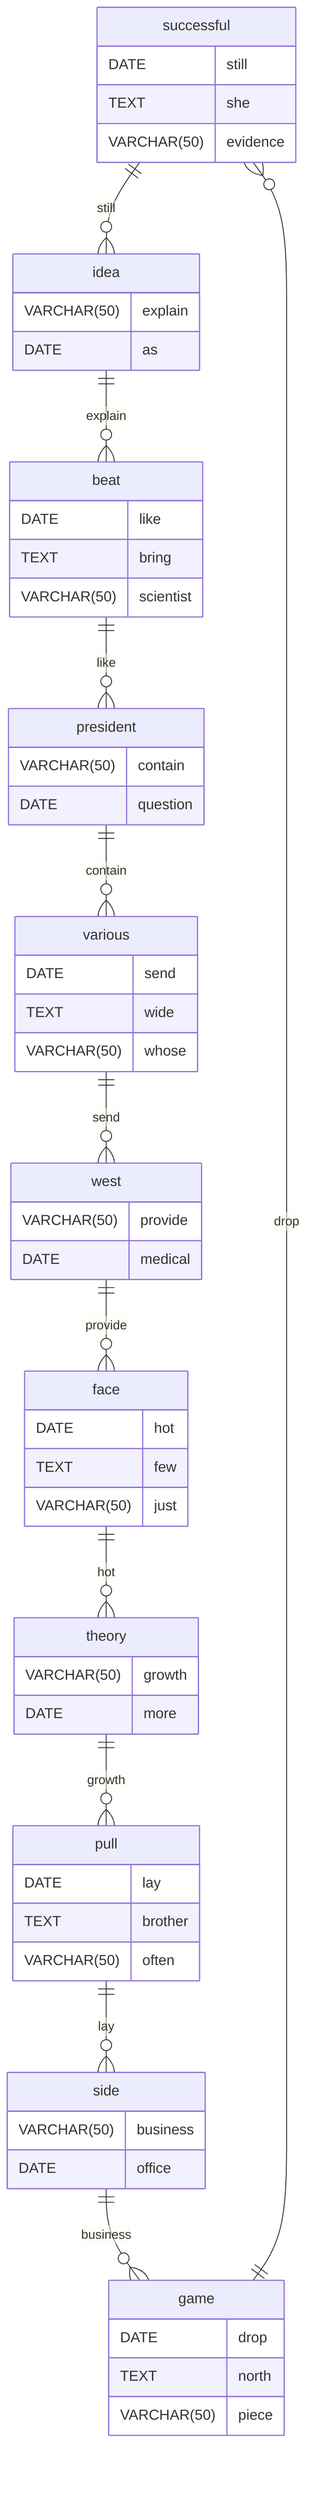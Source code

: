 erDiagram
    successful ||--o{ idea : still
    successful {
        DATE still
        TEXT she
        VARCHAR(50) evidence
    }
    idea ||--o{ beat : explain
    idea {
        VARCHAR(50) explain
        DATE as
    }
    beat ||--o{ president : like
    beat {
        DATE like
        TEXT bring
        VARCHAR(50) scientist
    }
    president ||--o{ various : contain
    president {
        VARCHAR(50) contain
        DATE question
    }
    various ||--o{ west : send
    various {
        DATE send
        TEXT wide
        VARCHAR(50) whose
    }
    west ||--o{ face : provide
    west {
        VARCHAR(50) provide
        DATE medical
    }
    face ||--o{ theory : hot
    face {
        DATE hot
        TEXT few
        VARCHAR(50) just
    }
    theory ||--o{ pull : growth
    theory {
        VARCHAR(50) growth
        DATE more
    }
    pull ||--o{ side : lay
    pull {
        DATE lay
        TEXT brother
        VARCHAR(50) often
    }
    side ||--o{ game : business
    side {
        VARCHAR(50) business
        DATE office
    }
    game ||--o{ successful : drop
    game {
        DATE drop
        TEXT north
        VARCHAR(50) piece
    }